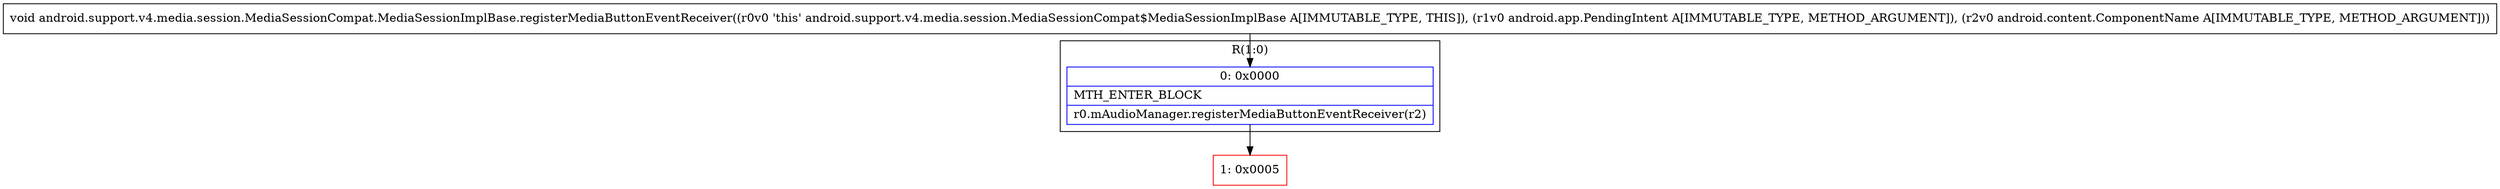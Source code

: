 digraph "CFG forandroid.support.v4.media.session.MediaSessionCompat.MediaSessionImplBase.registerMediaButtonEventReceiver(Landroid\/app\/PendingIntent;Landroid\/content\/ComponentName;)V" {
subgraph cluster_Region_169842305 {
label = "R(1:0)";
node [shape=record,color=blue];
Node_0 [shape=record,label="{0\:\ 0x0000|MTH_ENTER_BLOCK\l|r0.mAudioManager.registerMediaButtonEventReceiver(r2)\l}"];
}
Node_1 [shape=record,color=red,label="{1\:\ 0x0005}"];
MethodNode[shape=record,label="{void android.support.v4.media.session.MediaSessionCompat.MediaSessionImplBase.registerMediaButtonEventReceiver((r0v0 'this' android.support.v4.media.session.MediaSessionCompat$MediaSessionImplBase A[IMMUTABLE_TYPE, THIS]), (r1v0 android.app.PendingIntent A[IMMUTABLE_TYPE, METHOD_ARGUMENT]), (r2v0 android.content.ComponentName A[IMMUTABLE_TYPE, METHOD_ARGUMENT])) }"];
MethodNode -> Node_0;
Node_0 -> Node_1;
}

